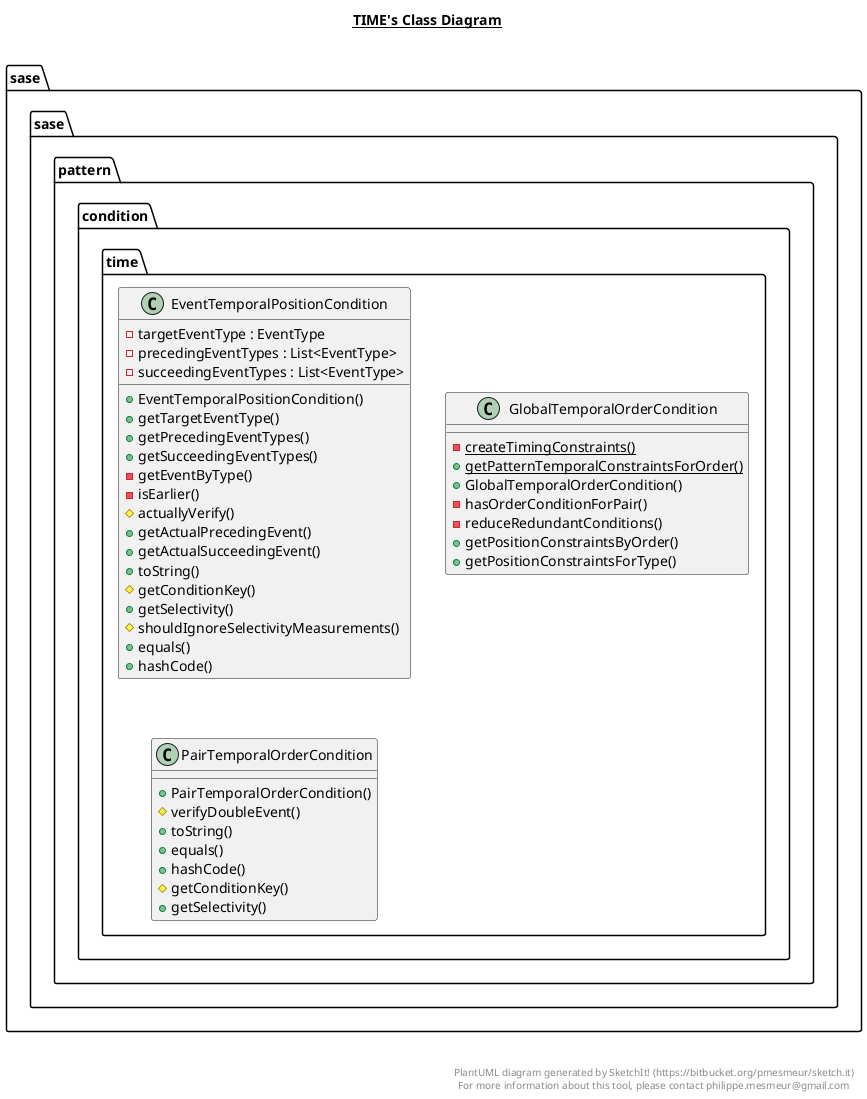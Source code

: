 @startuml

title __TIME's Class Diagram__\n

  package sase.sase.pattern {
    package sase.sase.pattern.condition {
      package sase.sase.pattern.condition.time {
        class EventTemporalPositionCondition {
            - targetEventType : EventType
            - precedingEventTypes : List<EventType>
            - succeedingEventTypes : List<EventType>
            + EventTemporalPositionCondition()
            + getTargetEventType()
            + getPrecedingEventTypes()
            + getSucceedingEventTypes()
            - getEventByType()
            - isEarlier()
            # actuallyVerify()
            + getActualPrecedingEvent()
            + getActualSucceedingEvent()
            + toString()
            # getConditionKey()
            + getSelectivity()
            # shouldIgnoreSelectivityMeasurements()
            + equals()
            + hashCode()
        }
      }
    }
  }
  

  package sase.sase.pattern {
    package sase.sase.pattern.condition {
      package sase.sase.pattern.condition.time {
        class GlobalTemporalOrderCondition {
            {static} - createTimingConstraints()
            {static} + getPatternTemporalConstraintsForOrder()
            + GlobalTemporalOrderCondition()
            - hasOrderConditionForPair()
            - reduceRedundantConditions()
            + getPositionConstraintsByOrder()
            + getPositionConstraintsForType()
        }
      }
    }
  }
  

  package sase.sase.pattern {
    package sase.sase.pattern.condition {
      package sase.sase.pattern.condition.time {
        class PairTemporalOrderCondition {
            + PairTemporalOrderCondition()
            # verifyDoubleEvent()
            + toString()
            + equals()
            + hashCode()
            # getConditionKey()
            + getSelectivity()
        }
      }
    }
  }
  



right footer


PlantUML diagram generated by SketchIt! (https://bitbucket.org/pmesmeur/sketch.it)
For more information about this tool, please contact philippe.mesmeur@gmail.com
endfooter

@enduml
